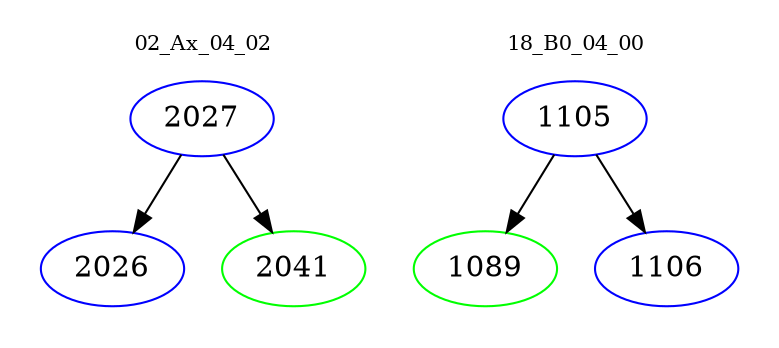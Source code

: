 digraph{
subgraph cluster_0 {
color = white
label = "02_Ax_04_02";
fontsize=10;
T0_2027 [label="2027", color="blue"]
T0_2027 -> T0_2026 [color="black"]
T0_2026 [label="2026", color="blue"]
T0_2027 -> T0_2041 [color="black"]
T0_2041 [label="2041", color="green"]
}
subgraph cluster_1 {
color = white
label = "18_B0_04_00";
fontsize=10;
T1_1105 [label="1105", color="blue"]
T1_1105 -> T1_1089 [color="black"]
T1_1089 [label="1089", color="green"]
T1_1105 -> T1_1106 [color="black"]
T1_1106 [label="1106", color="blue"]
}
}
